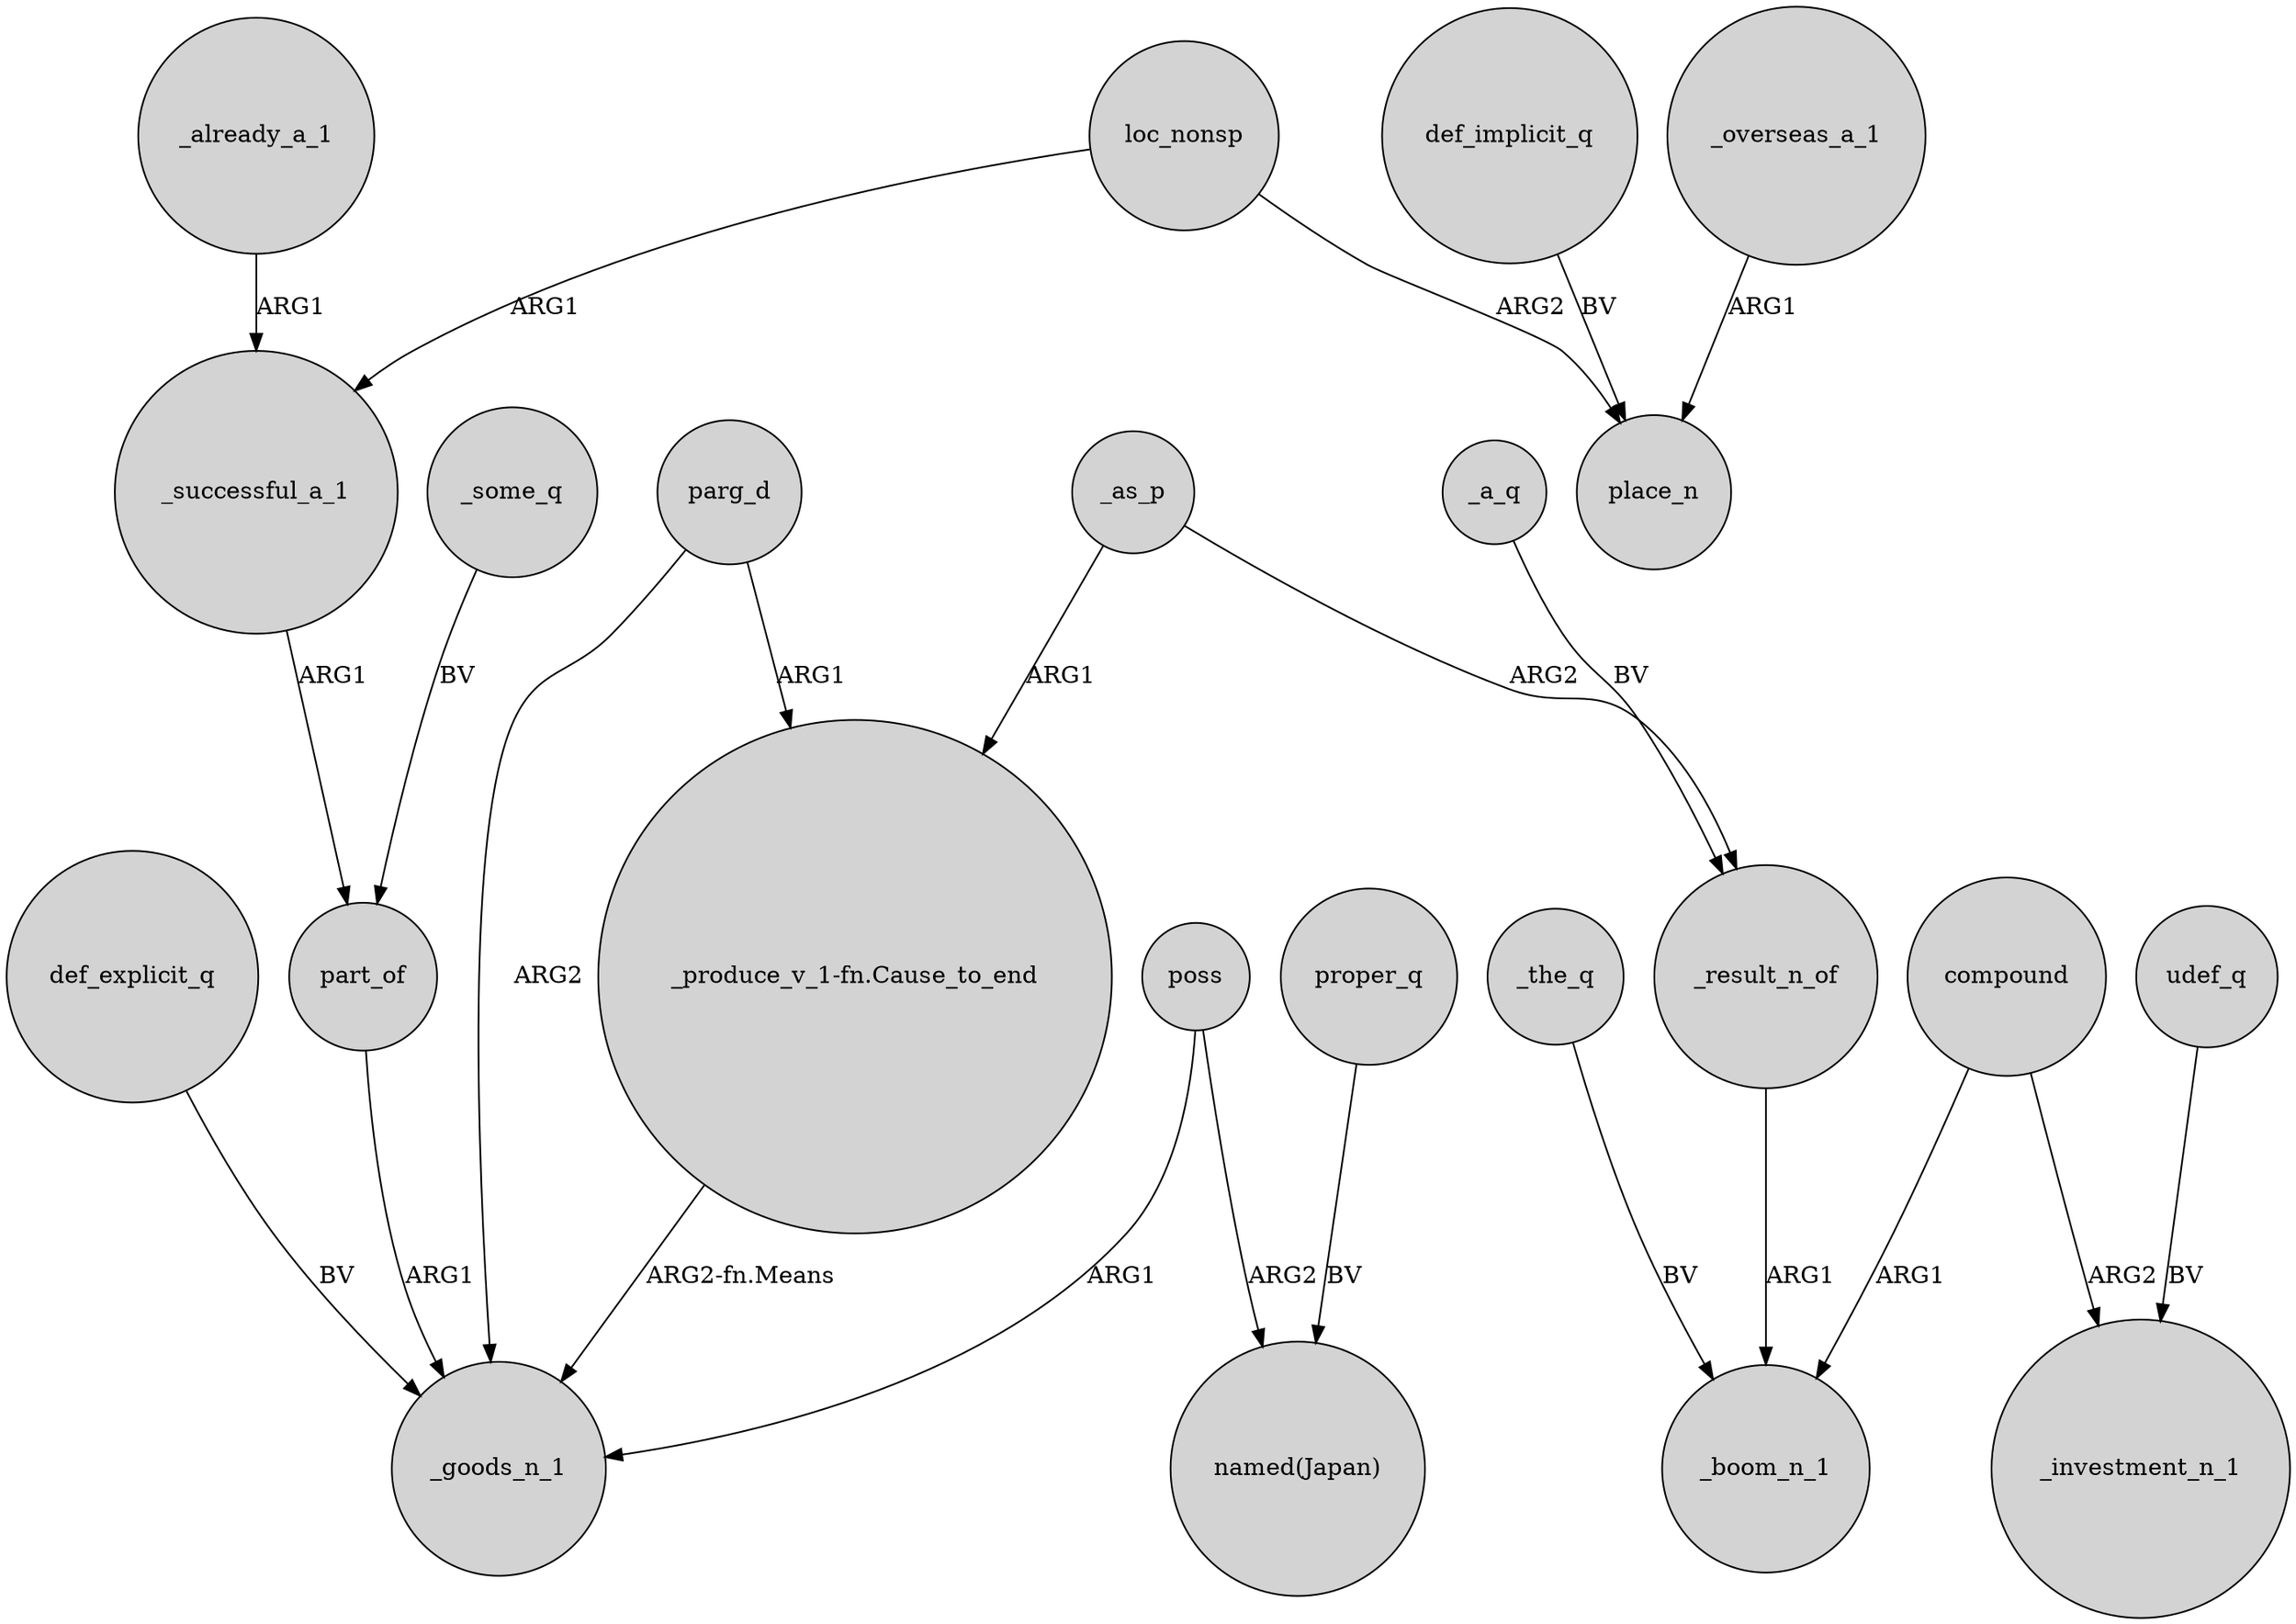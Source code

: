 digraph {
	node [shape=circle style=filled]
	_successful_a_1 -> part_of [label=ARG1]
	def_implicit_q -> place_n [label=BV]
	compound -> _investment_n_1 [label=ARG2]
	parg_d -> "_produce_v_1-fn.Cause_to_end" [label=ARG1]
	poss -> "named(Japan)" [label=ARG2]
	_as_p -> "_produce_v_1-fn.Cause_to_end" [label=ARG1]
	_as_p -> _result_n_of [label=ARG2]
	"_produce_v_1-fn.Cause_to_end" -> _goods_n_1 [label="ARG2-fn.Means"]
	poss -> _goods_n_1 [label=ARG1]
	_the_q -> _boom_n_1 [label=BV]
	proper_q -> "named(Japan)" [label=BV]
	loc_nonsp -> _successful_a_1 [label=ARG1]
	_result_n_of -> _boom_n_1 [label=ARG1]
	_overseas_a_1 -> place_n [label=ARG1]
	compound -> _boom_n_1 [label=ARG1]
	parg_d -> _goods_n_1 [label=ARG2]
	_some_q -> part_of [label=BV]
	udef_q -> _investment_n_1 [label=BV]
	_already_a_1 -> _successful_a_1 [label=ARG1]
	_a_q -> _result_n_of [label=BV]
	loc_nonsp -> place_n [label=ARG2]
	part_of -> _goods_n_1 [label=ARG1]
	def_explicit_q -> _goods_n_1 [label=BV]
}
